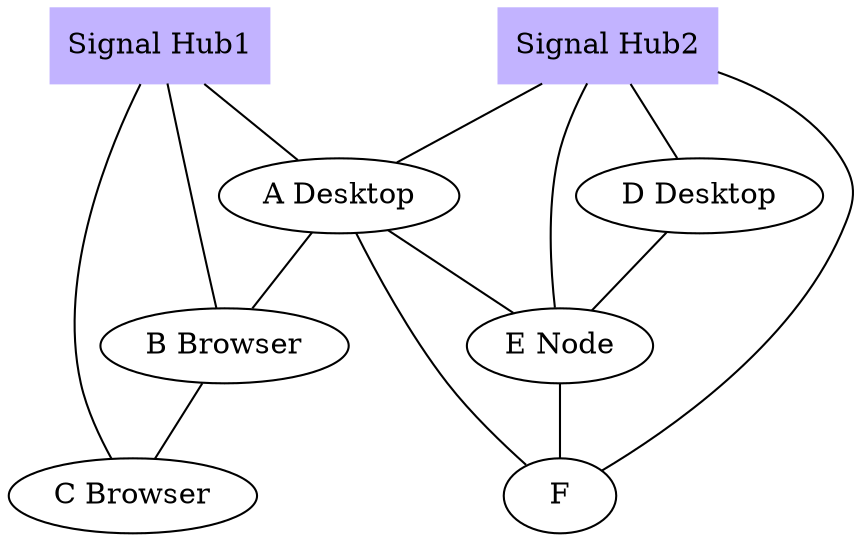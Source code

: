 graph SwarmHub {
	E
	A -- B
	B -- C
	D -- E
	E -- F
	A -- E
	A -- F
	H1 -- A
	H2 -- A
	H1 -- B
	H1 -- C
	H2 -- D
	H2 -- E
	H2 -- F



	A [label="A Desktop"];
	B [label="B Browser"];
	C [label="C Browser"];
	D [label="D Desktop"];
	E [label="E Node"];
	H1 [label="Signal Hub1",shape=box,style=filled,color=".7 .3 1.0"];
	H2 [label="Signal Hub2",shape=box,style=filled,color=".7 .3 1.0"];
}